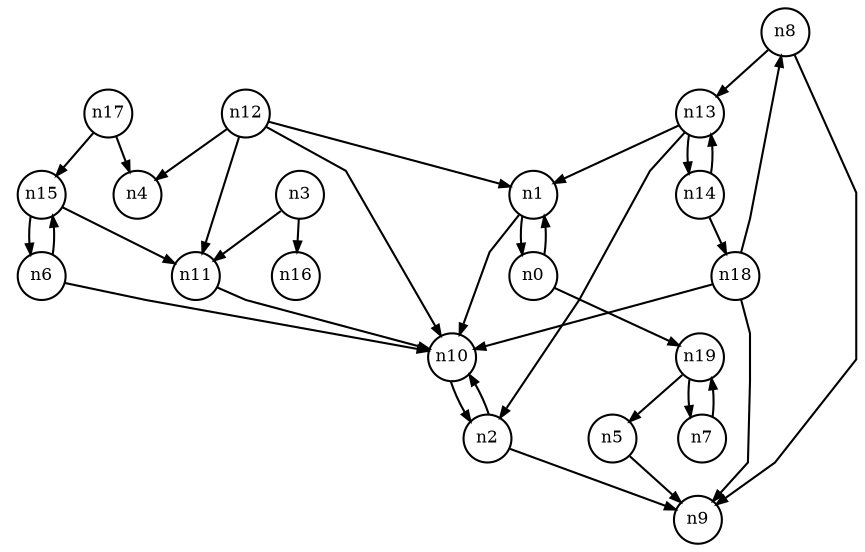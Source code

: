 digraph G{
splines=polyline;
ranksep=0.22;
nodesep=0.22;
nodesize=0.16;
fontsize=8
edge [arrowsize=0.5]
node [fontsize=8 shape=circle width=0.32 fixedsize=shape];

n1 -> n10
n1 -> n0
n0 -> n1
n0 -> n19
n19 -> n5
n19 -> n7
n10 -> n2
n2 -> n9
n2 -> n10
n11 -> n10
n3 -> n11
n3 -> n16
n5 -> n9
n6 -> n10
n6 -> n15
n15 -> n11
n15 -> n6
n7 -> n19
n8 -> n9
n8 -> n13
n12 -> n1
n12 -> n4
n12 -> n10
n12 -> n11
n13 -> n1
n13 -> n2
n13 -> n14
n14 -> n18
n14 -> n13
n18 -> n8
n18 -> n9
n18 -> n10
n17 -> n4
n17 -> n15
}
